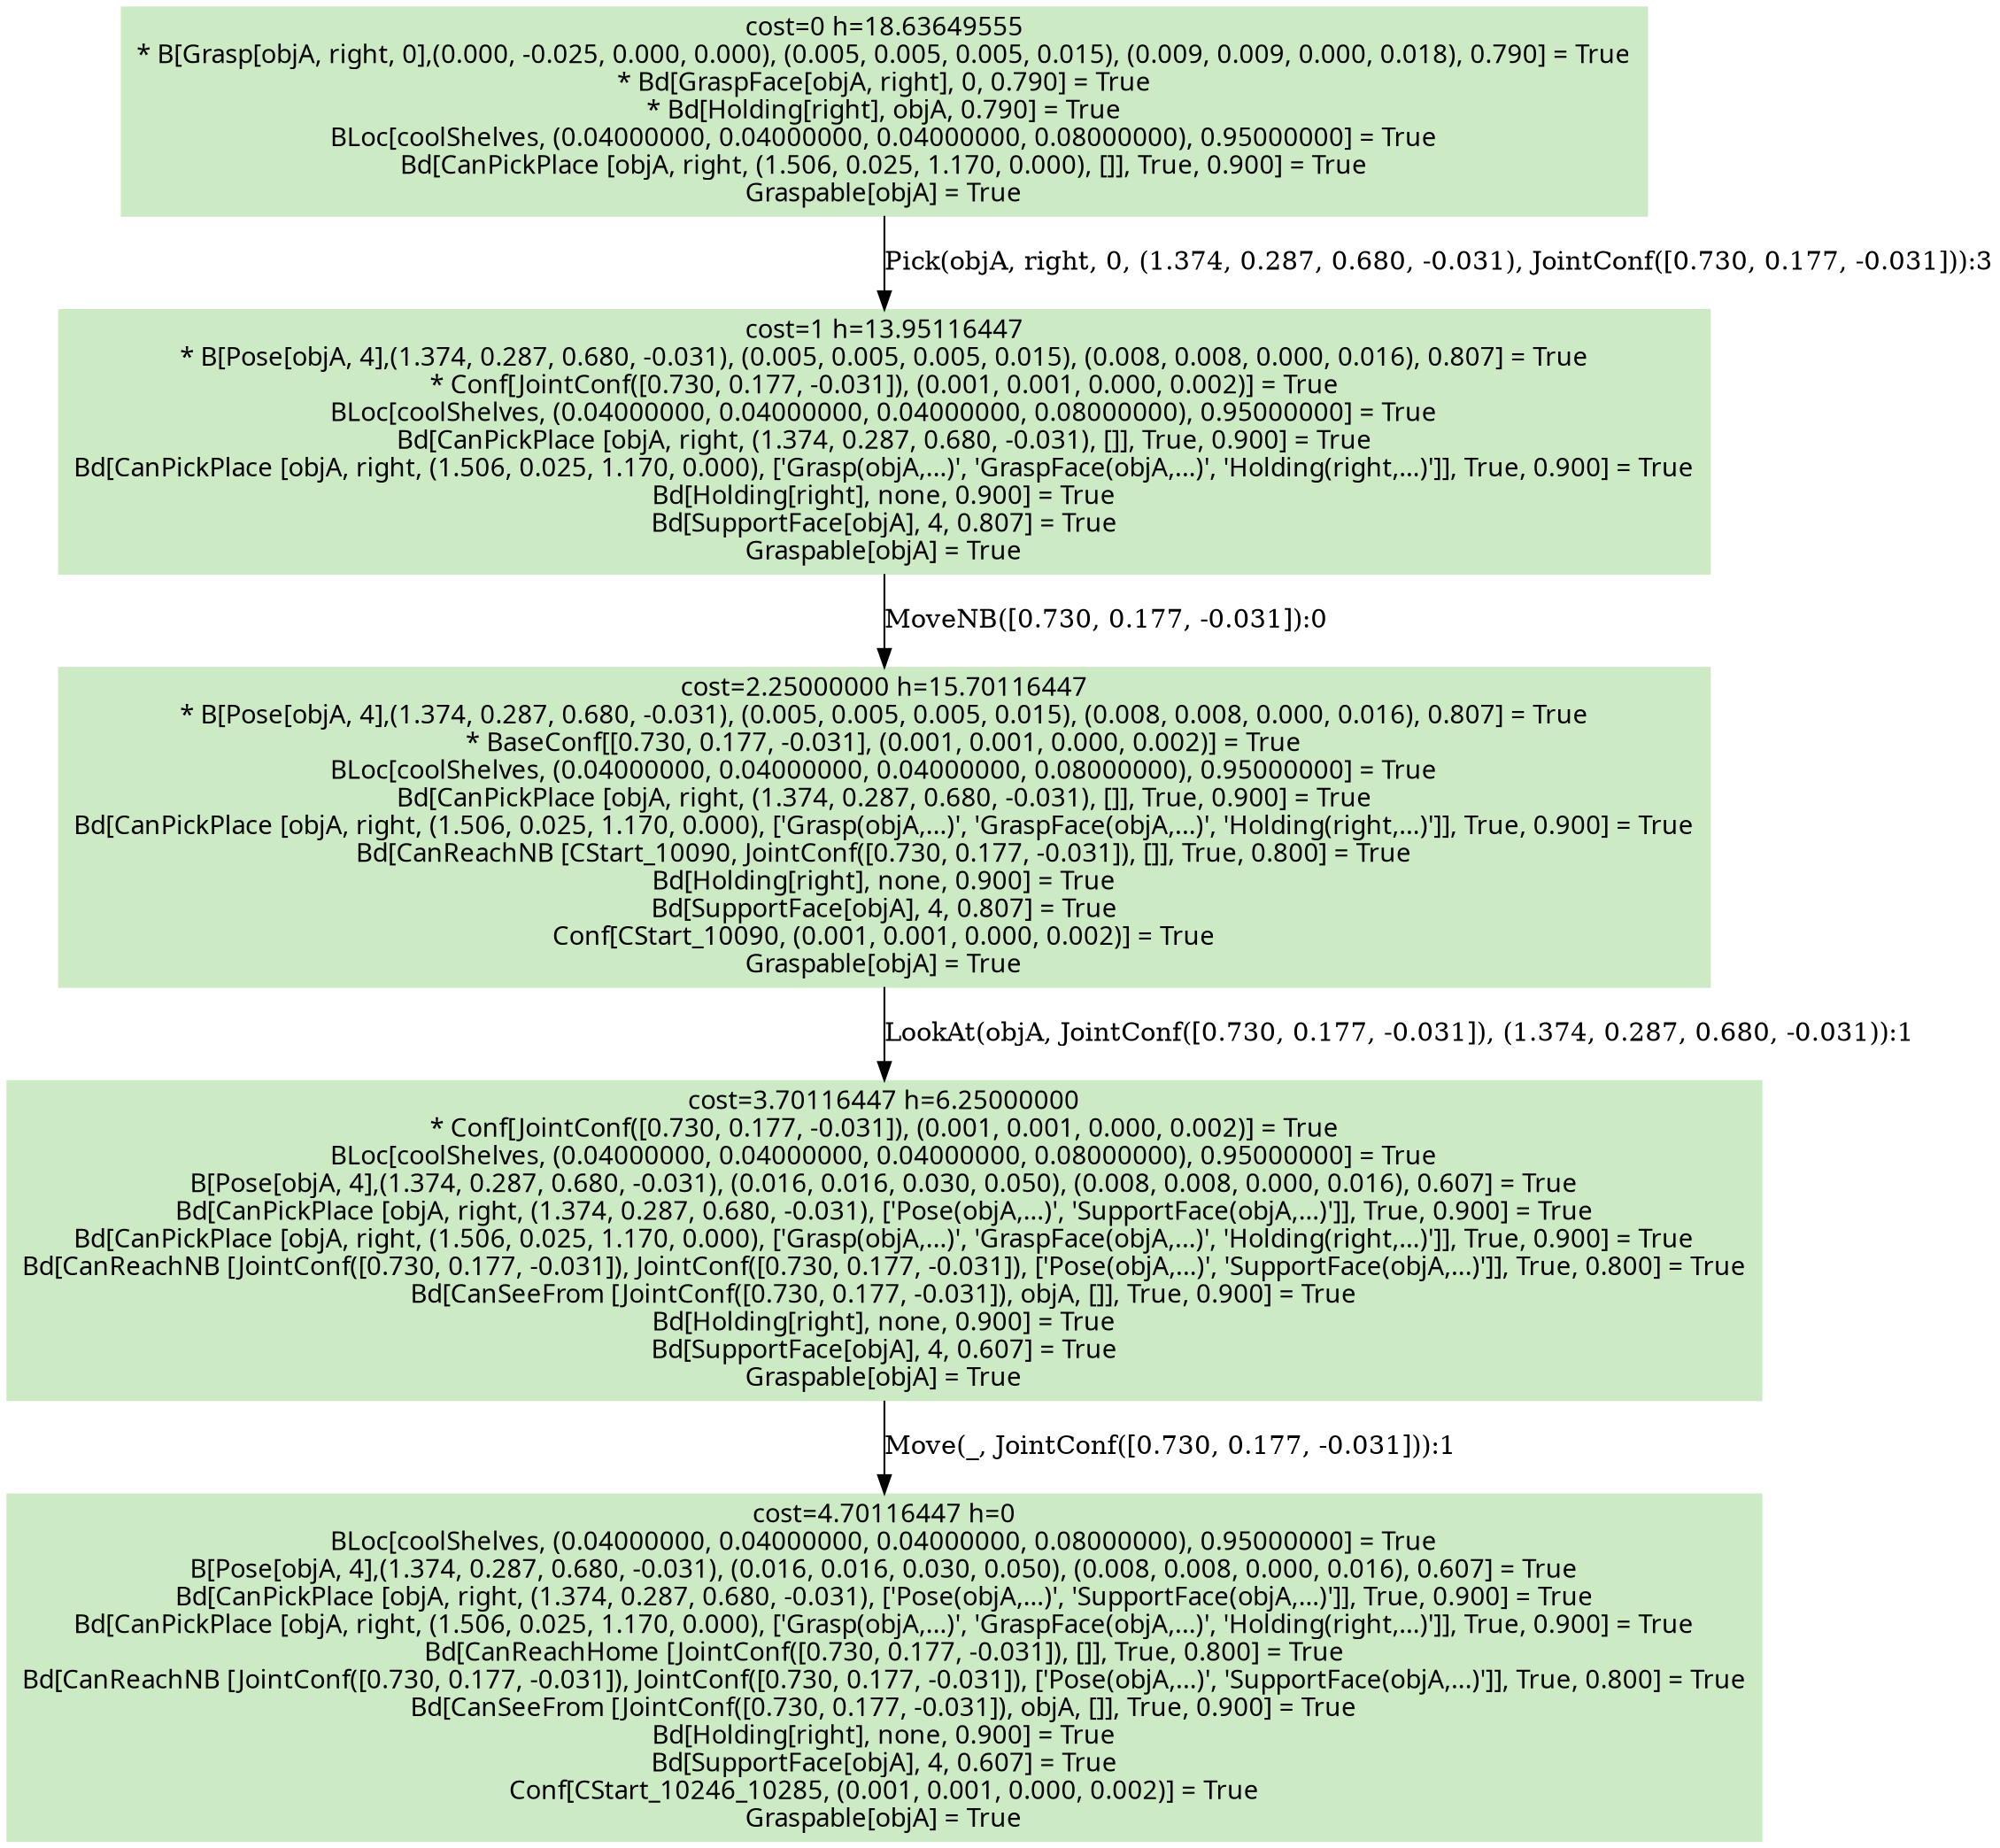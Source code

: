digraph G {
    ordering=out;
    node [fontname=HelveticaBold];
    "4511" [shape=box, label="cost=0 h=18.63649555\n* B[Grasp[objA, right, 0],(0.000, -0.025, 0.000, 0.000), (0.005, 0.005, 0.005, 0.015), (0.009, 0.009, 0.000, 0.018), 0.790] = True\n* Bd[GraspFace[objA, right], 0, 0.790] = True\n* Bd[Holding[right], objA, 0.790] = True\nBLoc[coolShelves, (0.04000000, 0.04000000, 0.04000000, 0.08000000), 0.95000000] = True\nBd[CanPickPlace [objA, right, (1.506, 0.025, 1.170, 0.000), []], True, 0.900] = True\nGraspable[objA] = True\n"];
    "5523" [shape=box, label="cost=1 h=13.95116447\n* B[Pose[objA, 4],(1.374, 0.287, 0.680, -0.031), (0.005, 0.005, 0.005, 0.015), (0.008, 0.008, 0.000, 0.016), 0.807] = True\n* Conf[JointConf([0.730, 0.177, -0.031]), (0.001, 0.001, 0.000, 0.002)] = True\nBLoc[coolShelves, (0.04000000, 0.04000000, 0.04000000, 0.08000000), 0.95000000] = True\nBd[CanPickPlace [objA, right, (1.374, 0.287, 0.680, -0.031), []], True, 0.900] = True\nBd[CanPickPlace [objA, right, (1.506, 0.025, 1.170, 0.000), ['Grasp(objA,...)', 'GraspFace(objA,...)', 'Holding(right,...)']], True, 0.900] = True\nBd[Holding[right], none, 0.900] = True\nBd[SupportFace[objA], 4, 0.807] = True\nGraspable[objA] = True\n"];
    "4511" [shape=box, style=filled, colorscheme=pastel16, color=2, label="cost=0 h=18.63649555\n* B[Grasp[objA, right, 0],(0.000, -0.025, 0.000, 0.000), (0.005, 0.005, 0.005, 0.015), (0.009, 0.009, 0.000, 0.018), 0.790] = True\n* Bd[GraspFace[objA, right], 0, 0.790] = True\n* Bd[Holding[right], objA, 0.790] = True\nBLoc[coolShelves, (0.04000000, 0.04000000, 0.04000000, 0.08000000), 0.95000000] = True\nBd[CanPickPlace [objA, right, (1.506, 0.025, 1.170, 0.000), []], True, 0.900] = True\nGraspable[objA] = True\n"];
    "4511" -> "5523"[label="Pick(objA, right, 0, (1.374, 0.287, 0.680, -0.031), JointConf([0.730, 0.177, -0.031])):3"];
    "5536" [shape=box, label="cost=2.25000000 h=15.70116447\n* B[Pose[objA, 4],(1.374, 0.287, 0.680, -0.031), (0.005, 0.005, 0.005, 0.015), (0.008, 0.008, 0.000, 0.016), 0.807] = True\n* BaseConf[[0.730, 0.177, -0.031], (0.001, 0.001, 0.000, 0.002)] = True\nBLoc[coolShelves, (0.04000000, 0.04000000, 0.04000000, 0.08000000), 0.95000000] = True\nBd[CanPickPlace [objA, right, (1.374, 0.287, 0.680, -0.031), []], True, 0.900] = True\nBd[CanPickPlace [objA, right, (1.506, 0.025, 1.170, 0.000), ['Grasp(objA,...)', 'GraspFace(objA,...)', 'Holding(right,...)']], True, 0.900] = True\nBd[CanReachNB [CStart_10090, JointConf([0.730, 0.177, -0.031]), []], True, 0.800] = True\nBd[Holding[right], none, 0.900] = True\nBd[SupportFace[objA], 4, 0.807] = True\nConf[CStart_10090, (0.001, 0.001, 0.000, 0.002)] = True\nGraspable[objA] = True\n"];
    "5523" [shape=box, style=filled, colorscheme=pastel16, color=2, label="cost=1 h=13.95116447\n* B[Pose[objA, 4],(1.374, 0.287, 0.680, -0.031), (0.005, 0.005, 0.005, 0.015), (0.008, 0.008, 0.000, 0.016), 0.807] = True\n* Conf[JointConf([0.730, 0.177, -0.031]), (0.001, 0.001, 0.000, 0.002)] = True\nBLoc[coolShelves, (0.04000000, 0.04000000, 0.04000000, 0.08000000), 0.95000000] = True\nBd[CanPickPlace [objA, right, (1.374, 0.287, 0.680, -0.031), []], True, 0.900] = True\nBd[CanPickPlace [objA, right, (1.506, 0.025, 1.170, 0.000), ['Grasp(objA,...)', 'GraspFace(objA,...)', 'Holding(right,...)']], True, 0.900] = True\nBd[Holding[right], none, 0.900] = True\nBd[SupportFace[objA], 4, 0.807] = True\nGraspable[objA] = True\n"];
    "5523" -> "5536"[label="MoveNB([0.730, 0.177, -0.031]):0"];
    "5571" [shape=box, label="cost=3.70116447 h=6.25000000\n* Conf[JointConf([0.730, 0.177, -0.031]), (0.001, 0.001, 0.000, 0.002)] = True\nBLoc[coolShelves, (0.04000000, 0.04000000, 0.04000000, 0.08000000), 0.95000000] = True\nB[Pose[objA, 4],(1.374, 0.287, 0.680, -0.031), (0.016, 0.016, 0.030, 0.050), (0.008, 0.008, 0.000, 0.016), 0.607] = True\nBd[CanPickPlace [objA, right, (1.374, 0.287, 0.680, -0.031), ['Pose(objA,...)', 'SupportFace(objA,...)']], True, 0.900] = True\nBd[CanPickPlace [objA, right, (1.506, 0.025, 1.170, 0.000), ['Grasp(objA,...)', 'GraspFace(objA,...)', 'Holding(right,...)']], True, 0.900] = True\nBd[CanReachNB [JointConf([0.730, 0.177, -0.031]), JointConf([0.730, 0.177, -0.031]), ['Pose(objA,...)', 'SupportFace(objA,...)']], True, 0.800] = True\nBd[CanSeeFrom [JointConf([0.730, 0.177, -0.031]), objA, []], True, 0.900] = True\nBd[Holding[right], none, 0.900] = True\nBd[SupportFace[objA], 4, 0.607] = True\nGraspable[objA] = True\n"];
    "5536" [shape=box, style=filled, colorscheme=pastel16, color=2, label="cost=2.25000000 h=15.70116447\n* B[Pose[objA, 4],(1.374, 0.287, 0.680, -0.031), (0.005, 0.005, 0.005, 0.015), (0.008, 0.008, 0.000, 0.016), 0.807] = True\n* BaseConf[[0.730, 0.177, -0.031], (0.001, 0.001, 0.000, 0.002)] = True\nBLoc[coolShelves, (0.04000000, 0.04000000, 0.04000000, 0.08000000), 0.95000000] = True\nBd[CanPickPlace [objA, right, (1.374, 0.287, 0.680, -0.031), []], True, 0.900] = True\nBd[CanPickPlace [objA, right, (1.506, 0.025, 1.170, 0.000), ['Grasp(objA,...)', 'GraspFace(objA,...)', 'Holding(right,...)']], True, 0.900] = True\nBd[CanReachNB [CStart_10090, JointConf([0.730, 0.177, -0.031]), []], True, 0.800] = True\nBd[Holding[right], none, 0.900] = True\nBd[SupportFace[objA], 4, 0.807] = True\nConf[CStart_10090, (0.001, 0.001, 0.000, 0.002)] = True\nGraspable[objA] = True\n"];
    "5536" -> "5571"[label="LookAt(objA, JointConf([0.730, 0.177, -0.031]), (1.374, 0.287, 0.680, -0.031)):1"];
    "5595" [shape=box, label="cost=4.70116447 h=0\nBLoc[coolShelves, (0.04000000, 0.04000000, 0.04000000, 0.08000000), 0.95000000] = True\nB[Pose[objA, 4],(1.374, 0.287, 0.680, -0.031), (0.016, 0.016, 0.030, 0.050), (0.008, 0.008, 0.000, 0.016), 0.607] = True\nBd[CanPickPlace [objA, right, (1.374, 0.287, 0.680, -0.031), ['Pose(objA,...)', 'SupportFace(objA,...)']], True, 0.900] = True\nBd[CanPickPlace [objA, right, (1.506, 0.025, 1.170, 0.000), ['Grasp(objA,...)', 'GraspFace(objA,...)', 'Holding(right,...)']], True, 0.900] = True\nBd[CanReachHome [JointConf([0.730, 0.177, -0.031]), []], True, 0.800] = True\nBd[CanReachNB [JointConf([0.730, 0.177, -0.031]), JointConf([0.730, 0.177, -0.031]), ['Pose(objA,...)', 'SupportFace(objA,...)']], True, 0.800] = True\nBd[CanSeeFrom [JointConf([0.730, 0.177, -0.031]), objA, []], True, 0.900] = True\nBd[Holding[right], none, 0.900] = True\nBd[SupportFace[objA], 4, 0.607] = True\nConf[CStart_10246_10285, (0.001, 0.001, 0.000, 0.002)] = True\nGraspable[objA] = True\n"];
    "5571" [shape=box, style=filled, colorscheme=pastel16, color=2, label="cost=3.70116447 h=6.25000000\n* Conf[JointConf([0.730, 0.177, -0.031]), (0.001, 0.001, 0.000, 0.002)] = True\nBLoc[coolShelves, (0.04000000, 0.04000000, 0.04000000, 0.08000000), 0.95000000] = True\nB[Pose[objA, 4],(1.374, 0.287, 0.680, -0.031), (0.016, 0.016, 0.030, 0.050), (0.008, 0.008, 0.000, 0.016), 0.607] = True\nBd[CanPickPlace [objA, right, (1.374, 0.287, 0.680, -0.031), ['Pose(objA,...)', 'SupportFace(objA,...)']], True, 0.900] = True\nBd[CanPickPlace [objA, right, (1.506, 0.025, 1.170, 0.000), ['Grasp(objA,...)', 'GraspFace(objA,...)', 'Holding(right,...)']], True, 0.900] = True\nBd[CanReachNB [JointConf([0.730, 0.177, -0.031]), JointConf([0.730, 0.177, -0.031]), ['Pose(objA,...)', 'SupportFace(objA,...)']], True, 0.800] = True\nBd[CanSeeFrom [JointConf([0.730, 0.177, -0.031]), objA, []], True, 0.900] = True\nBd[Holding[right], none, 0.900] = True\nBd[SupportFace[objA], 4, 0.607] = True\nGraspable[objA] = True\n"];
    "5571" -> "5595"[label="Move(_, JointConf([0.730, 0.177, -0.031])):1"];
    "4511" [shape=box, style=filled, colorscheme=pastel16,color=3];
    "5523" [shape=box, style=filled, colorscheme=pastel16,color=3];
    "5536" [shape=box, style=filled, colorscheme=pastel16,color=3];
    "5571" [shape=box, style=filled, colorscheme=pastel16,color=3];
    "5595" [shape=box, style=filled, colorscheme=pastel16,color=3];
}
